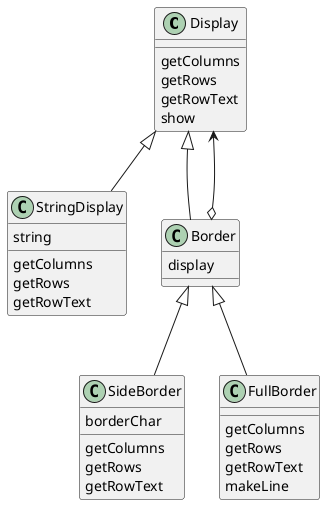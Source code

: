 @startuml

class Display {
    {method} getColumns
    {method} getRows
    {method} getRowText
    {method} show
}

class StringDisplay {
    string
    {method} getColumns
    {method} getRows
    {method} getRowText
}

class Border {
    display
}

class SideBorder {
    borderChar
    {method} getColumns
    {method} getRows
    {method} getRowText
}

class FullBorder {
    {method} getColumns
    {method} getRows
    {method} getRowText
    {method} makeLine
}

Display <|-- StringDisplay
Display <|-- Border

Display <--o Border

Border <|-- SideBorder
Border <|-- FullBorder

@enduml